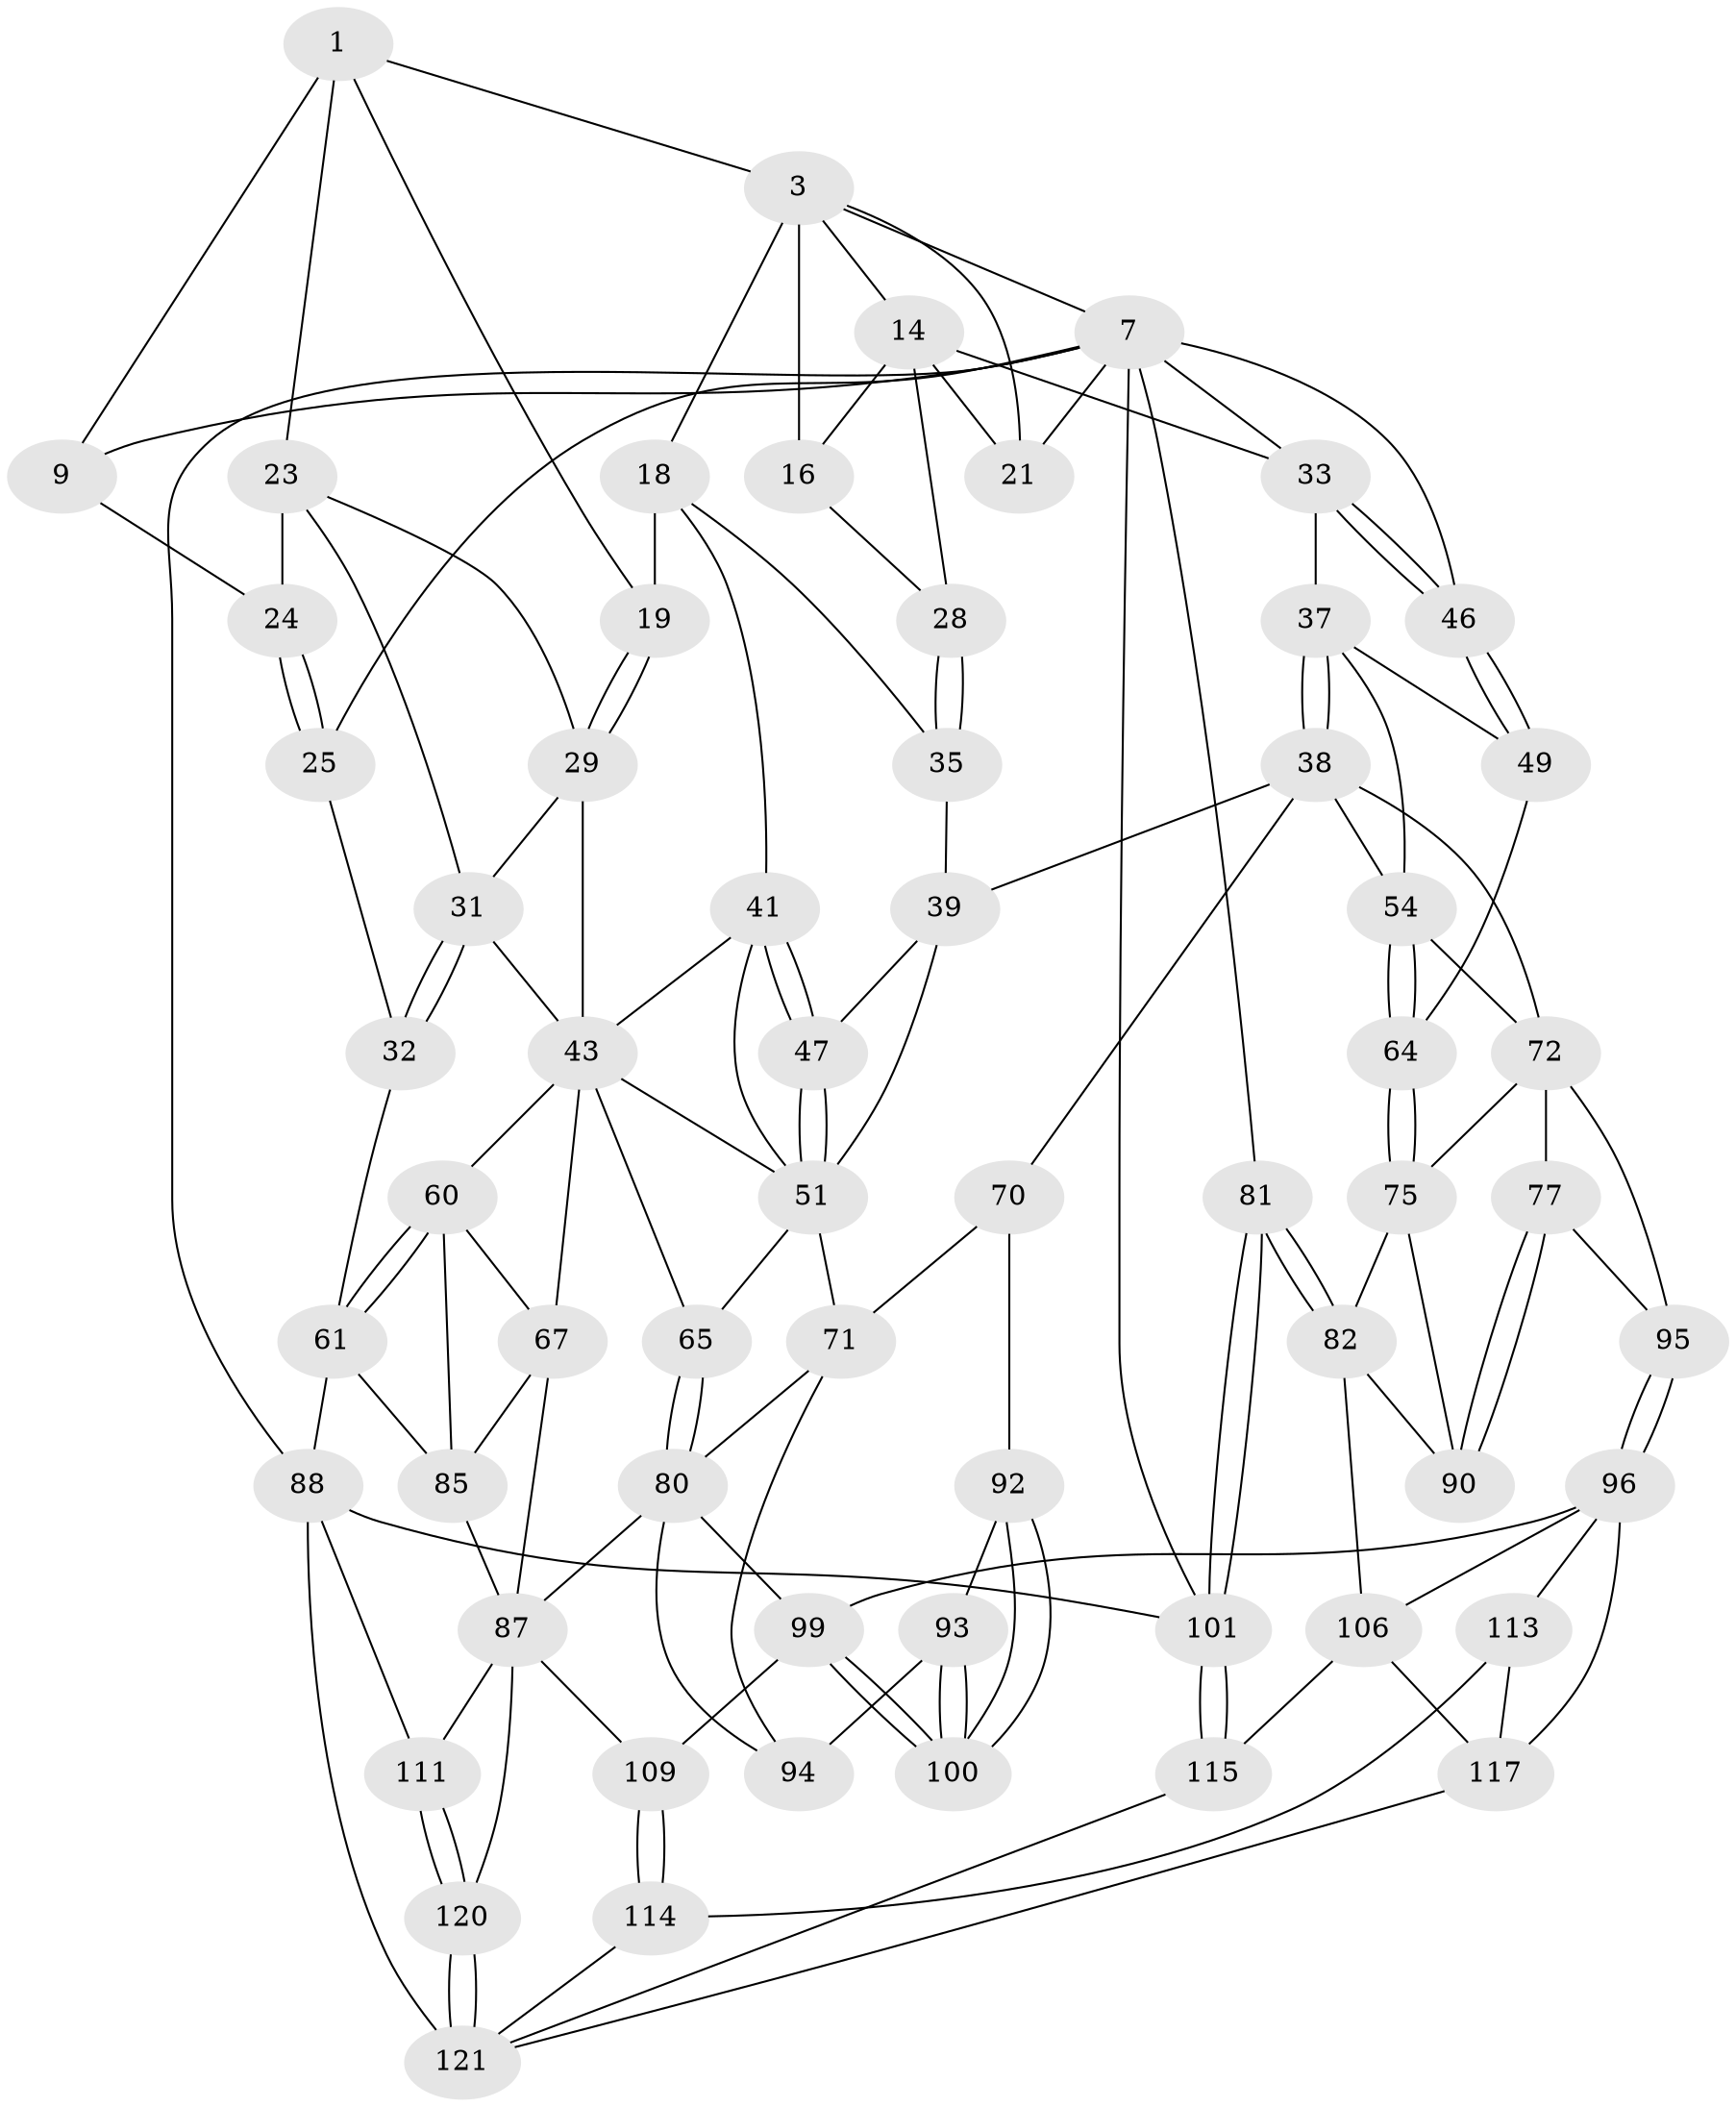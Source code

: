 // original degree distribution, {3: 0.016129032258064516, 4: 0.20161290322580644, 6: 0.18548387096774194, 5: 0.5967741935483871}
// Generated by graph-tools (version 1.1) at 2025/28/03/15/25 16:28:02]
// undirected, 62 vertices, 144 edges
graph export_dot {
graph [start="1"]
  node [color=gray90,style=filled];
  1 [pos="+0.16243175824220255+0",super="+2+10"];
  3 [pos="+0.43048525039784125+0",super="+4+17"];
  7 [pos="+1+0",super="+8+26"];
  9 [pos="+0.06497422898354141+0",super="+11"];
  14 [pos="+0.6831325746698754+0.1423795496896756",super="+22+15"];
  16 [pos="+0.5774478831812931+0.08602075937110905",super="+20"];
  18 [pos="+0.3816815957421402+0.17222322634522488",super="+36"];
  19 [pos="+0.2704431630865403+0.1764382879777348"];
  21 [pos="+0.8165945163746465+0.01939836631632079"];
  23 [pos="+0.08823235446173101+0.1507697955234339",super="+30"];
  24 [pos="+0+0.10411521612500138"];
  25 [pos="+0+0.19063065091546158"];
  28 [pos="+0.5820221924698116+0.24676281565555636"];
  29 [pos="+0.212912096756766+0.2498843524325223",super="+44"];
  31 [pos="+0.0037166712959019453+0.32086508616506887",super="+48"];
  32 [pos="+0+0.29197352558560136"];
  33 [pos="+0.8769324378381168+0.24335422830328102",super="+34"];
  35 [pos="+0.5761289156909309+0.25612122362564194"];
  37 [pos="+0.7688740084929773+0.2903358005614972",super="+50"];
  38 [pos="+0.6436991533268848+0.4191361805654364",super="+56"];
  39 [pos="+0.6215339595230351+0.4069251064139115",super="+40"];
  41 [pos="+0.4141898198433723+0.32312813869486345",super="+42"];
  43 [pos="+0.26184297484510555+0.3741367359194735",super="+57"];
  46 [pos="+1+0.3677444385287344"];
  47 [pos="+0.4966249668581249+0.3803830456771177"];
  49 [pos="+1+0.38562355284859134"];
  51 [pos="+0.4119007361213409+0.49497128989089945",super="+63+52"];
  54 [pos="+0.8099347575388621+0.45477742521022096",super="+55"];
  60 [pos="+0.07251242223258034+0.5387761164142707",super="+68"];
  61 [pos="+0+0.6365358943223494",super="+62"];
  64 [pos="+0.9692112030100151+0.46145812380112117"];
  65 [pos="+0.3479491615356894+0.5446551511941613"];
  67 [pos="+0.23369870210968832+0.5319389141377427",super="+84"];
  70 [pos="+0.5450936586190286+0.5880061211274067"];
  71 [pos="+0.4878274708377741+0.5569725532521416",super="+79"];
  72 [pos="+0.7674727939038759+0.4985959170137839",super="+73+76"];
  75 [pos="+0.9209257412389231+0.5438060985712421",super="+83"];
  77 [pos="+0.803579392618587+0.6458632255859602",super="+78"];
  80 [pos="+0.35202786231499944+0.5824110820808935",super="+86"];
  81 [pos="+1+0.7810401396205995"];
  82 [pos="+1+0.7190854130840297",super="+105"];
  85 [pos="+0.17196537939275128+0.6432025052656744",super="+91"];
  87 [pos="+0.290662265882653+0.6990113224962675",super="+103"];
  88 [pos="+0+0.8304979866928482",super="+112+89"];
  90 [pos="+0.87220751240712+0.6670628464495415"];
  92 [pos="+0.5402995879101572+0.599391565007663"];
  93 [pos="+0.4613396024707051+0.670467773390825"];
  94 [pos="+0.44446614411622515+0.6720699919424189"];
  95 [pos="+0.6855397647166246+0.708005399889559"];
  96 [pos="+0.6737698521504185+0.7495317471446771",super="+97"];
  99 [pos="+0.5663027114692932+0.7366028465283617",super="+108"];
  100 [pos="+0.5438243010237838+0.7069934269110069"];
  101 [pos="+1+1"];
  106 [pos="+0.8322127594446785+0.8188395262578967",super="+116+107"];
  109 [pos="+0.42291824062606076+0.8758940934324734"];
  111 [pos="+0.16313778783387425+0.8419562744417983"];
  113 [pos="+0.5401832483572927+0.8579845659336452"];
  114 [pos="+0.42873585779937123+0.8814838344778687"];
  115 [pos="+1+1"];
  117 [pos="+0.6850166040154412+0.9224922281845769",super="+118"];
  120 [pos="+0.2725536496902793+0.9059804962812377"];
  121 [pos="+0.24225642586662927+1",super="+122+123"];
  1 -- 3;
  1 -- 19;
  1 -- 9;
  1 -- 23;
  3 -- 16 [weight=2];
  3 -- 21;
  3 -- 7;
  3 -- 14;
  3 -- 18;
  7 -- 101;
  7 -- 25;
  7 -- 9;
  7 -- 88;
  7 -- 81;
  7 -- 33;
  7 -- 21;
  7 -- 46;
  9 -- 24;
  14 -- 21;
  14 -- 16;
  14 -- 28;
  14 -- 33;
  16 -- 28;
  18 -- 19;
  18 -- 41;
  18 -- 35;
  19 -- 29;
  19 -- 29;
  23 -- 24;
  23 -- 31;
  23 -- 29;
  24 -- 25;
  24 -- 25;
  25 -- 32;
  28 -- 35;
  28 -- 35;
  29 -- 43;
  29 -- 31;
  31 -- 32;
  31 -- 32;
  31 -- 43;
  32 -- 61;
  33 -- 46;
  33 -- 46;
  33 -- 37;
  35 -- 39;
  37 -- 38;
  37 -- 38;
  37 -- 49;
  37 -- 54;
  38 -- 39;
  38 -- 54;
  38 -- 70;
  38 -- 72;
  39 -- 51;
  39 -- 47;
  41 -- 47;
  41 -- 47;
  41 -- 43;
  41 -- 51;
  43 -- 65;
  43 -- 51;
  43 -- 67;
  43 -- 60;
  46 -- 49;
  46 -- 49;
  47 -- 51;
  47 -- 51;
  49 -- 64;
  51 -- 71;
  51 -- 65;
  54 -- 64;
  54 -- 64;
  54 -- 72;
  60 -- 61;
  60 -- 61;
  60 -- 67;
  60 -- 85;
  61 -- 88;
  61 -- 85;
  64 -- 75;
  64 -- 75;
  65 -- 80;
  65 -- 80;
  67 -- 85;
  67 -- 87;
  70 -- 71;
  70 -- 92;
  71 -- 80;
  71 -- 94;
  72 -- 95;
  72 -- 77 [weight=2];
  72 -- 75;
  75 -- 82;
  75 -- 90;
  77 -- 90;
  77 -- 90;
  77 -- 95;
  80 -- 99;
  80 -- 94;
  80 -- 87;
  81 -- 82;
  81 -- 82;
  81 -- 101;
  81 -- 101;
  82 -- 90;
  82 -- 106;
  85 -- 87;
  87 -- 120;
  87 -- 109;
  87 -- 111;
  88 -- 121 [weight=2];
  88 -- 111;
  88 -- 101;
  92 -- 93;
  92 -- 100;
  92 -- 100;
  93 -- 94;
  93 -- 100;
  93 -- 100;
  95 -- 96;
  95 -- 96;
  96 -- 106;
  96 -- 113;
  96 -- 99;
  96 -- 117;
  99 -- 100;
  99 -- 100;
  99 -- 109;
  101 -- 115;
  101 -- 115;
  106 -- 115;
  106 -- 117;
  109 -- 114;
  109 -- 114;
  111 -- 120;
  111 -- 120;
  113 -- 114;
  113 -- 117;
  114 -- 121;
  115 -- 121;
  117 -- 121;
  120 -- 121;
  120 -- 121;
}
